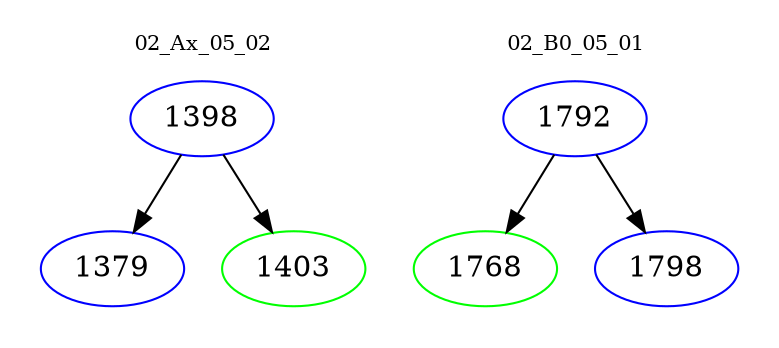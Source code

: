 digraph{
subgraph cluster_0 {
color = white
label = "02_Ax_05_02";
fontsize=10;
T0_1398 [label="1398", color="blue"]
T0_1398 -> T0_1379 [color="black"]
T0_1379 [label="1379", color="blue"]
T0_1398 -> T0_1403 [color="black"]
T0_1403 [label="1403", color="green"]
}
subgraph cluster_1 {
color = white
label = "02_B0_05_01";
fontsize=10;
T1_1792 [label="1792", color="blue"]
T1_1792 -> T1_1768 [color="black"]
T1_1768 [label="1768", color="green"]
T1_1792 -> T1_1798 [color="black"]
T1_1798 [label="1798", color="blue"]
}
}
